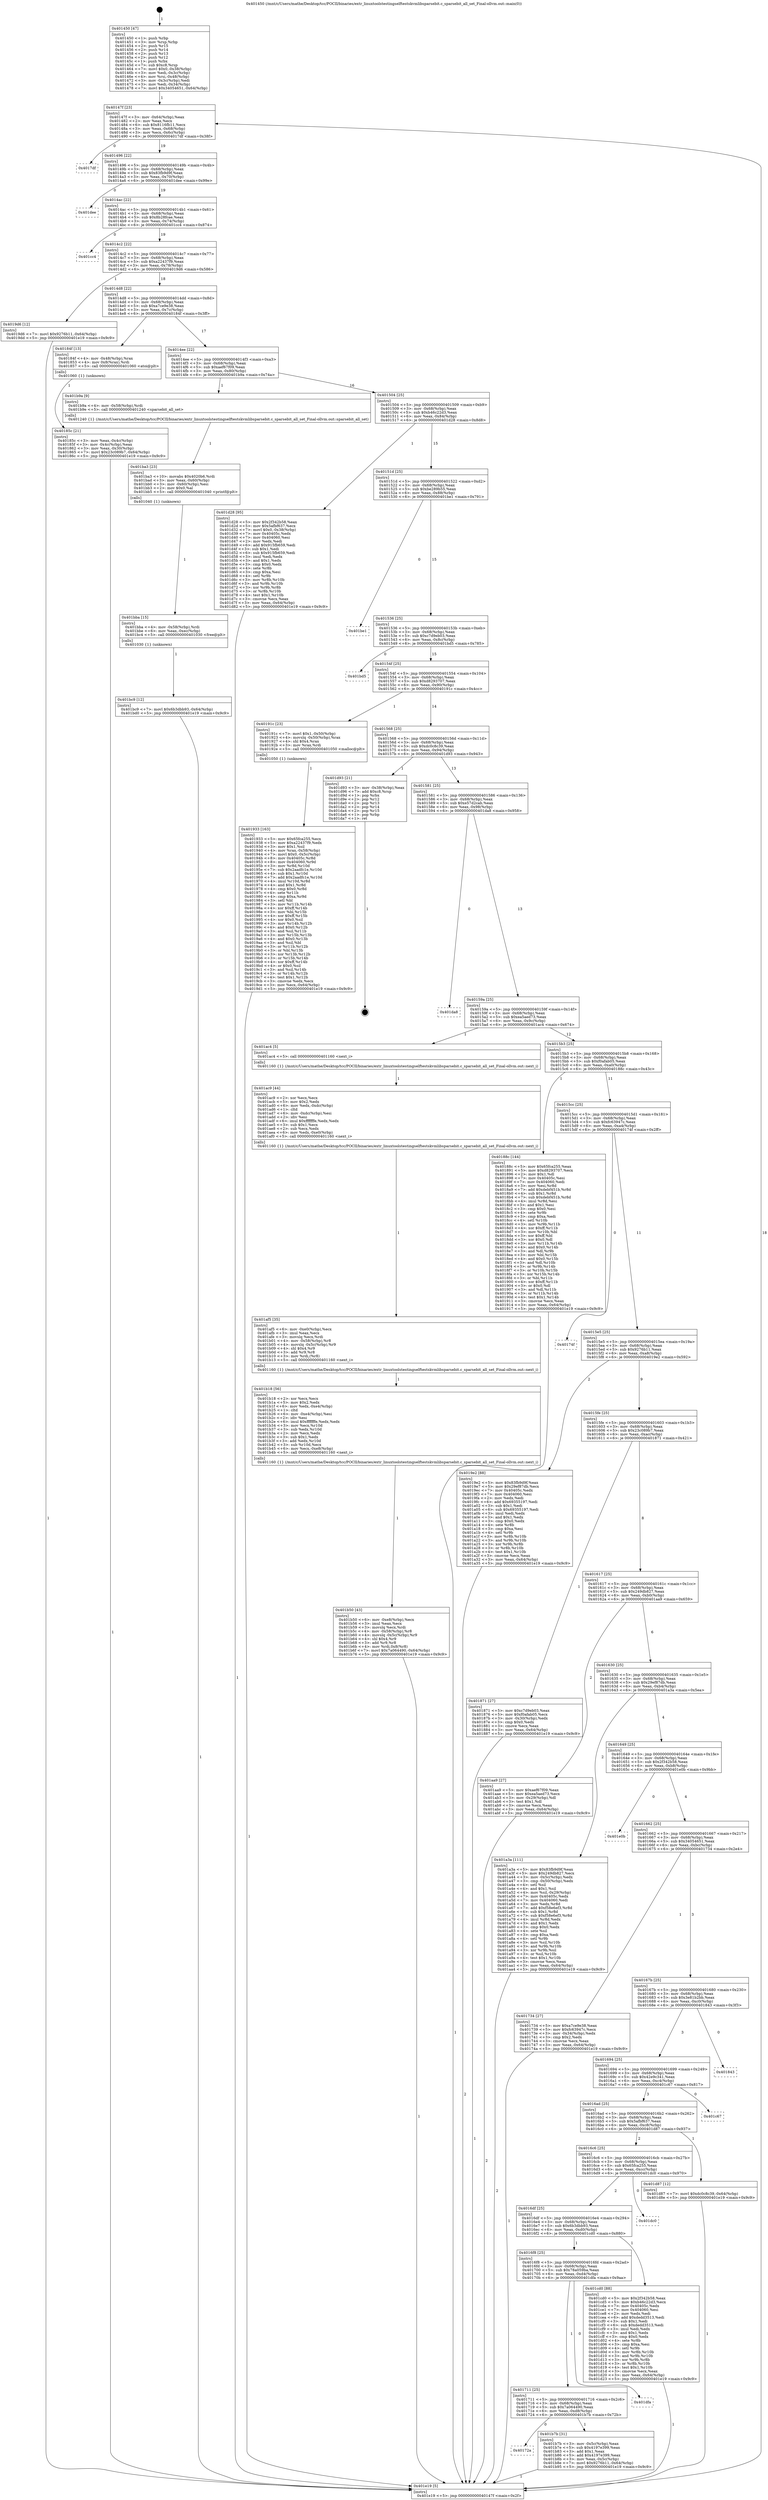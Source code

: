 digraph "0x401450" {
  label = "0x401450 (/mnt/c/Users/mathe/Desktop/tcc/POCII/binaries/extr_linuxtoolstestingselftestskvmlibsparsebit.c_sparsebit_all_set_Final-ollvm.out::main(0))"
  labelloc = "t"
  node[shape=record]

  Entry [label="",width=0.3,height=0.3,shape=circle,fillcolor=black,style=filled]
  "0x40147f" [label="{
     0x40147f [23]\l
     | [instrs]\l
     &nbsp;&nbsp;0x40147f \<+3\>: mov -0x64(%rbp),%eax\l
     &nbsp;&nbsp;0x401482 \<+2\>: mov %eax,%ecx\l
     &nbsp;&nbsp;0x401484 \<+6\>: sub $0x8116fb11,%ecx\l
     &nbsp;&nbsp;0x40148a \<+3\>: mov %eax,-0x68(%rbp)\l
     &nbsp;&nbsp;0x40148d \<+3\>: mov %ecx,-0x6c(%rbp)\l
     &nbsp;&nbsp;0x401490 \<+6\>: je 00000000004017df \<main+0x38f\>\l
  }"]
  "0x4017df" [label="{
     0x4017df\l
  }", style=dashed]
  "0x401496" [label="{
     0x401496 [22]\l
     | [instrs]\l
     &nbsp;&nbsp;0x401496 \<+5\>: jmp 000000000040149b \<main+0x4b\>\l
     &nbsp;&nbsp;0x40149b \<+3\>: mov -0x68(%rbp),%eax\l
     &nbsp;&nbsp;0x40149e \<+5\>: sub $0x83fb9d9f,%eax\l
     &nbsp;&nbsp;0x4014a3 \<+3\>: mov %eax,-0x70(%rbp)\l
     &nbsp;&nbsp;0x4014a6 \<+6\>: je 0000000000401dee \<main+0x99e\>\l
  }"]
  Exit [label="",width=0.3,height=0.3,shape=circle,fillcolor=black,style=filled,peripheries=2]
  "0x401dee" [label="{
     0x401dee\l
  }", style=dashed]
  "0x4014ac" [label="{
     0x4014ac [22]\l
     | [instrs]\l
     &nbsp;&nbsp;0x4014ac \<+5\>: jmp 00000000004014b1 \<main+0x61\>\l
     &nbsp;&nbsp;0x4014b1 \<+3\>: mov -0x68(%rbp),%eax\l
     &nbsp;&nbsp;0x4014b4 \<+5\>: sub $0x8b28fcae,%eax\l
     &nbsp;&nbsp;0x4014b9 \<+3\>: mov %eax,-0x74(%rbp)\l
     &nbsp;&nbsp;0x4014bc \<+6\>: je 0000000000401cc4 \<main+0x874\>\l
  }"]
  "0x401bc9" [label="{
     0x401bc9 [12]\l
     | [instrs]\l
     &nbsp;&nbsp;0x401bc9 \<+7\>: movl $0x6b3dbb93,-0x64(%rbp)\l
     &nbsp;&nbsp;0x401bd0 \<+5\>: jmp 0000000000401e19 \<main+0x9c9\>\l
  }"]
  "0x401cc4" [label="{
     0x401cc4\l
  }", style=dashed]
  "0x4014c2" [label="{
     0x4014c2 [22]\l
     | [instrs]\l
     &nbsp;&nbsp;0x4014c2 \<+5\>: jmp 00000000004014c7 \<main+0x77\>\l
     &nbsp;&nbsp;0x4014c7 \<+3\>: mov -0x68(%rbp),%eax\l
     &nbsp;&nbsp;0x4014ca \<+5\>: sub $0xa22437f9,%eax\l
     &nbsp;&nbsp;0x4014cf \<+3\>: mov %eax,-0x78(%rbp)\l
     &nbsp;&nbsp;0x4014d2 \<+6\>: je 00000000004019d6 \<main+0x586\>\l
  }"]
  "0x401bba" [label="{
     0x401bba [15]\l
     | [instrs]\l
     &nbsp;&nbsp;0x401bba \<+4\>: mov -0x58(%rbp),%rdi\l
     &nbsp;&nbsp;0x401bbe \<+6\>: mov %eax,-0xec(%rbp)\l
     &nbsp;&nbsp;0x401bc4 \<+5\>: call 0000000000401030 \<free@plt\>\l
     | [calls]\l
     &nbsp;&nbsp;0x401030 \{1\} (unknown)\l
  }"]
  "0x4019d6" [label="{
     0x4019d6 [12]\l
     | [instrs]\l
     &nbsp;&nbsp;0x4019d6 \<+7\>: movl $0x9276b11,-0x64(%rbp)\l
     &nbsp;&nbsp;0x4019dd \<+5\>: jmp 0000000000401e19 \<main+0x9c9\>\l
  }"]
  "0x4014d8" [label="{
     0x4014d8 [22]\l
     | [instrs]\l
     &nbsp;&nbsp;0x4014d8 \<+5\>: jmp 00000000004014dd \<main+0x8d\>\l
     &nbsp;&nbsp;0x4014dd \<+3\>: mov -0x68(%rbp),%eax\l
     &nbsp;&nbsp;0x4014e0 \<+5\>: sub $0xa7ce9e38,%eax\l
     &nbsp;&nbsp;0x4014e5 \<+3\>: mov %eax,-0x7c(%rbp)\l
     &nbsp;&nbsp;0x4014e8 \<+6\>: je 000000000040184f \<main+0x3ff\>\l
  }"]
  "0x401ba3" [label="{
     0x401ba3 [23]\l
     | [instrs]\l
     &nbsp;&nbsp;0x401ba3 \<+10\>: movabs $0x4020b6,%rdi\l
     &nbsp;&nbsp;0x401bad \<+3\>: mov %eax,-0x60(%rbp)\l
     &nbsp;&nbsp;0x401bb0 \<+3\>: mov -0x60(%rbp),%esi\l
     &nbsp;&nbsp;0x401bb3 \<+2\>: mov $0x0,%al\l
     &nbsp;&nbsp;0x401bb5 \<+5\>: call 0000000000401040 \<printf@plt\>\l
     | [calls]\l
     &nbsp;&nbsp;0x401040 \{1\} (unknown)\l
  }"]
  "0x40184f" [label="{
     0x40184f [13]\l
     | [instrs]\l
     &nbsp;&nbsp;0x40184f \<+4\>: mov -0x48(%rbp),%rax\l
     &nbsp;&nbsp;0x401853 \<+4\>: mov 0x8(%rax),%rdi\l
     &nbsp;&nbsp;0x401857 \<+5\>: call 0000000000401060 \<atoi@plt\>\l
     | [calls]\l
     &nbsp;&nbsp;0x401060 \{1\} (unknown)\l
  }"]
  "0x4014ee" [label="{
     0x4014ee [22]\l
     | [instrs]\l
     &nbsp;&nbsp;0x4014ee \<+5\>: jmp 00000000004014f3 \<main+0xa3\>\l
     &nbsp;&nbsp;0x4014f3 \<+3\>: mov -0x68(%rbp),%eax\l
     &nbsp;&nbsp;0x4014f6 \<+5\>: sub $0xaef67f09,%eax\l
     &nbsp;&nbsp;0x4014fb \<+3\>: mov %eax,-0x80(%rbp)\l
     &nbsp;&nbsp;0x4014fe \<+6\>: je 0000000000401b9a \<main+0x74a\>\l
  }"]
  "0x40172a" [label="{
     0x40172a\l
  }", style=dashed]
  "0x401b9a" [label="{
     0x401b9a [9]\l
     | [instrs]\l
     &nbsp;&nbsp;0x401b9a \<+4\>: mov -0x58(%rbp),%rdi\l
     &nbsp;&nbsp;0x401b9e \<+5\>: call 0000000000401240 \<sparsebit_all_set\>\l
     | [calls]\l
     &nbsp;&nbsp;0x401240 \{1\} (/mnt/c/Users/mathe/Desktop/tcc/POCII/binaries/extr_linuxtoolstestingselftestskvmlibsparsebit.c_sparsebit_all_set_Final-ollvm.out::sparsebit_all_set)\l
  }"]
  "0x401504" [label="{
     0x401504 [25]\l
     | [instrs]\l
     &nbsp;&nbsp;0x401504 \<+5\>: jmp 0000000000401509 \<main+0xb9\>\l
     &nbsp;&nbsp;0x401509 \<+3\>: mov -0x68(%rbp),%eax\l
     &nbsp;&nbsp;0x40150c \<+5\>: sub $0xb46c22d3,%eax\l
     &nbsp;&nbsp;0x401511 \<+6\>: mov %eax,-0x84(%rbp)\l
     &nbsp;&nbsp;0x401517 \<+6\>: je 0000000000401d28 \<main+0x8d8\>\l
  }"]
  "0x401b7b" [label="{
     0x401b7b [31]\l
     | [instrs]\l
     &nbsp;&nbsp;0x401b7b \<+3\>: mov -0x5c(%rbp),%eax\l
     &nbsp;&nbsp;0x401b7e \<+5\>: sub $0x4197e399,%eax\l
     &nbsp;&nbsp;0x401b83 \<+3\>: add $0x1,%eax\l
     &nbsp;&nbsp;0x401b86 \<+5\>: add $0x4197e399,%eax\l
     &nbsp;&nbsp;0x401b8b \<+3\>: mov %eax,-0x5c(%rbp)\l
     &nbsp;&nbsp;0x401b8e \<+7\>: movl $0x9276b11,-0x64(%rbp)\l
     &nbsp;&nbsp;0x401b95 \<+5\>: jmp 0000000000401e19 \<main+0x9c9\>\l
  }"]
  "0x401d28" [label="{
     0x401d28 [95]\l
     | [instrs]\l
     &nbsp;&nbsp;0x401d28 \<+5\>: mov $0x2f342b58,%eax\l
     &nbsp;&nbsp;0x401d2d \<+5\>: mov $0x5afbf637,%ecx\l
     &nbsp;&nbsp;0x401d32 \<+7\>: movl $0x0,-0x38(%rbp)\l
     &nbsp;&nbsp;0x401d39 \<+7\>: mov 0x40405c,%edx\l
     &nbsp;&nbsp;0x401d40 \<+7\>: mov 0x404060,%esi\l
     &nbsp;&nbsp;0x401d47 \<+2\>: mov %edx,%edi\l
     &nbsp;&nbsp;0x401d49 \<+6\>: add $0x915fb659,%edi\l
     &nbsp;&nbsp;0x401d4f \<+3\>: sub $0x1,%edi\l
     &nbsp;&nbsp;0x401d52 \<+6\>: sub $0x915fb659,%edi\l
     &nbsp;&nbsp;0x401d58 \<+3\>: imul %edi,%edx\l
     &nbsp;&nbsp;0x401d5b \<+3\>: and $0x1,%edx\l
     &nbsp;&nbsp;0x401d5e \<+3\>: cmp $0x0,%edx\l
     &nbsp;&nbsp;0x401d61 \<+4\>: sete %r8b\l
     &nbsp;&nbsp;0x401d65 \<+3\>: cmp $0xa,%esi\l
     &nbsp;&nbsp;0x401d68 \<+4\>: setl %r9b\l
     &nbsp;&nbsp;0x401d6c \<+3\>: mov %r8b,%r10b\l
     &nbsp;&nbsp;0x401d6f \<+3\>: and %r9b,%r10b\l
     &nbsp;&nbsp;0x401d72 \<+3\>: xor %r9b,%r8b\l
     &nbsp;&nbsp;0x401d75 \<+3\>: or %r8b,%r10b\l
     &nbsp;&nbsp;0x401d78 \<+4\>: test $0x1,%r10b\l
     &nbsp;&nbsp;0x401d7c \<+3\>: cmovne %ecx,%eax\l
     &nbsp;&nbsp;0x401d7f \<+3\>: mov %eax,-0x64(%rbp)\l
     &nbsp;&nbsp;0x401d82 \<+5\>: jmp 0000000000401e19 \<main+0x9c9\>\l
  }"]
  "0x40151d" [label="{
     0x40151d [25]\l
     | [instrs]\l
     &nbsp;&nbsp;0x40151d \<+5\>: jmp 0000000000401522 \<main+0xd2\>\l
     &nbsp;&nbsp;0x401522 \<+3\>: mov -0x68(%rbp),%eax\l
     &nbsp;&nbsp;0x401525 \<+5\>: sub $0xbe289b55,%eax\l
     &nbsp;&nbsp;0x40152a \<+6\>: mov %eax,-0x88(%rbp)\l
     &nbsp;&nbsp;0x401530 \<+6\>: je 0000000000401be1 \<main+0x791\>\l
  }"]
  "0x401711" [label="{
     0x401711 [25]\l
     | [instrs]\l
     &nbsp;&nbsp;0x401711 \<+5\>: jmp 0000000000401716 \<main+0x2c6\>\l
     &nbsp;&nbsp;0x401716 \<+3\>: mov -0x68(%rbp),%eax\l
     &nbsp;&nbsp;0x401719 \<+5\>: sub $0x7a064490,%eax\l
     &nbsp;&nbsp;0x40171e \<+6\>: mov %eax,-0xd8(%rbp)\l
     &nbsp;&nbsp;0x401724 \<+6\>: je 0000000000401b7b \<main+0x72b\>\l
  }"]
  "0x401be1" [label="{
     0x401be1\l
  }", style=dashed]
  "0x401536" [label="{
     0x401536 [25]\l
     | [instrs]\l
     &nbsp;&nbsp;0x401536 \<+5\>: jmp 000000000040153b \<main+0xeb\>\l
     &nbsp;&nbsp;0x40153b \<+3\>: mov -0x68(%rbp),%eax\l
     &nbsp;&nbsp;0x40153e \<+5\>: sub $0xc7d9eb03,%eax\l
     &nbsp;&nbsp;0x401543 \<+6\>: mov %eax,-0x8c(%rbp)\l
     &nbsp;&nbsp;0x401549 \<+6\>: je 0000000000401bd5 \<main+0x785\>\l
  }"]
  "0x401dfa" [label="{
     0x401dfa\l
  }", style=dashed]
  "0x401bd5" [label="{
     0x401bd5\l
  }", style=dashed]
  "0x40154f" [label="{
     0x40154f [25]\l
     | [instrs]\l
     &nbsp;&nbsp;0x40154f \<+5\>: jmp 0000000000401554 \<main+0x104\>\l
     &nbsp;&nbsp;0x401554 \<+3\>: mov -0x68(%rbp),%eax\l
     &nbsp;&nbsp;0x401557 \<+5\>: sub $0xd8293707,%eax\l
     &nbsp;&nbsp;0x40155c \<+6\>: mov %eax,-0x90(%rbp)\l
     &nbsp;&nbsp;0x401562 \<+6\>: je 000000000040191c \<main+0x4cc\>\l
  }"]
  "0x4016f8" [label="{
     0x4016f8 [25]\l
     | [instrs]\l
     &nbsp;&nbsp;0x4016f8 \<+5\>: jmp 00000000004016fd \<main+0x2ad\>\l
     &nbsp;&nbsp;0x4016fd \<+3\>: mov -0x68(%rbp),%eax\l
     &nbsp;&nbsp;0x401700 \<+5\>: sub $0x78a059ba,%eax\l
     &nbsp;&nbsp;0x401705 \<+6\>: mov %eax,-0xd4(%rbp)\l
     &nbsp;&nbsp;0x40170b \<+6\>: je 0000000000401dfa \<main+0x9aa\>\l
  }"]
  "0x40191c" [label="{
     0x40191c [23]\l
     | [instrs]\l
     &nbsp;&nbsp;0x40191c \<+7\>: movl $0x1,-0x50(%rbp)\l
     &nbsp;&nbsp;0x401923 \<+4\>: movslq -0x50(%rbp),%rax\l
     &nbsp;&nbsp;0x401927 \<+4\>: shl $0x4,%rax\l
     &nbsp;&nbsp;0x40192b \<+3\>: mov %rax,%rdi\l
     &nbsp;&nbsp;0x40192e \<+5\>: call 0000000000401050 \<malloc@plt\>\l
     | [calls]\l
     &nbsp;&nbsp;0x401050 \{1\} (unknown)\l
  }"]
  "0x401568" [label="{
     0x401568 [25]\l
     | [instrs]\l
     &nbsp;&nbsp;0x401568 \<+5\>: jmp 000000000040156d \<main+0x11d\>\l
     &nbsp;&nbsp;0x40156d \<+3\>: mov -0x68(%rbp),%eax\l
     &nbsp;&nbsp;0x401570 \<+5\>: sub $0xdc0c8c39,%eax\l
     &nbsp;&nbsp;0x401575 \<+6\>: mov %eax,-0x94(%rbp)\l
     &nbsp;&nbsp;0x40157b \<+6\>: je 0000000000401d93 \<main+0x943\>\l
  }"]
  "0x401cd0" [label="{
     0x401cd0 [88]\l
     | [instrs]\l
     &nbsp;&nbsp;0x401cd0 \<+5\>: mov $0x2f342b58,%eax\l
     &nbsp;&nbsp;0x401cd5 \<+5\>: mov $0xb46c22d3,%ecx\l
     &nbsp;&nbsp;0x401cda \<+7\>: mov 0x40405c,%edx\l
     &nbsp;&nbsp;0x401ce1 \<+7\>: mov 0x404060,%esi\l
     &nbsp;&nbsp;0x401ce8 \<+2\>: mov %edx,%edi\l
     &nbsp;&nbsp;0x401cea \<+6\>: add $0xdedd3513,%edi\l
     &nbsp;&nbsp;0x401cf0 \<+3\>: sub $0x1,%edi\l
     &nbsp;&nbsp;0x401cf3 \<+6\>: sub $0xdedd3513,%edi\l
     &nbsp;&nbsp;0x401cf9 \<+3\>: imul %edi,%edx\l
     &nbsp;&nbsp;0x401cfc \<+3\>: and $0x1,%edx\l
     &nbsp;&nbsp;0x401cff \<+3\>: cmp $0x0,%edx\l
     &nbsp;&nbsp;0x401d02 \<+4\>: sete %r8b\l
     &nbsp;&nbsp;0x401d06 \<+3\>: cmp $0xa,%esi\l
     &nbsp;&nbsp;0x401d09 \<+4\>: setl %r9b\l
     &nbsp;&nbsp;0x401d0d \<+3\>: mov %r8b,%r10b\l
     &nbsp;&nbsp;0x401d10 \<+3\>: and %r9b,%r10b\l
     &nbsp;&nbsp;0x401d13 \<+3\>: xor %r9b,%r8b\l
     &nbsp;&nbsp;0x401d16 \<+3\>: or %r8b,%r10b\l
     &nbsp;&nbsp;0x401d19 \<+4\>: test $0x1,%r10b\l
     &nbsp;&nbsp;0x401d1d \<+3\>: cmovne %ecx,%eax\l
     &nbsp;&nbsp;0x401d20 \<+3\>: mov %eax,-0x64(%rbp)\l
     &nbsp;&nbsp;0x401d23 \<+5\>: jmp 0000000000401e19 \<main+0x9c9\>\l
  }"]
  "0x401d93" [label="{
     0x401d93 [21]\l
     | [instrs]\l
     &nbsp;&nbsp;0x401d93 \<+3\>: mov -0x38(%rbp),%eax\l
     &nbsp;&nbsp;0x401d96 \<+7\>: add $0xc8,%rsp\l
     &nbsp;&nbsp;0x401d9d \<+1\>: pop %rbx\l
     &nbsp;&nbsp;0x401d9e \<+2\>: pop %r12\l
     &nbsp;&nbsp;0x401da0 \<+2\>: pop %r13\l
     &nbsp;&nbsp;0x401da2 \<+2\>: pop %r14\l
     &nbsp;&nbsp;0x401da4 \<+2\>: pop %r15\l
     &nbsp;&nbsp;0x401da6 \<+1\>: pop %rbp\l
     &nbsp;&nbsp;0x401da7 \<+1\>: ret\l
  }"]
  "0x401581" [label="{
     0x401581 [25]\l
     | [instrs]\l
     &nbsp;&nbsp;0x401581 \<+5\>: jmp 0000000000401586 \<main+0x136\>\l
     &nbsp;&nbsp;0x401586 \<+3\>: mov -0x68(%rbp),%eax\l
     &nbsp;&nbsp;0x401589 \<+5\>: sub $0xe57d2cab,%eax\l
     &nbsp;&nbsp;0x40158e \<+6\>: mov %eax,-0x98(%rbp)\l
     &nbsp;&nbsp;0x401594 \<+6\>: je 0000000000401da8 \<main+0x958\>\l
  }"]
  "0x4016df" [label="{
     0x4016df [25]\l
     | [instrs]\l
     &nbsp;&nbsp;0x4016df \<+5\>: jmp 00000000004016e4 \<main+0x294\>\l
     &nbsp;&nbsp;0x4016e4 \<+3\>: mov -0x68(%rbp),%eax\l
     &nbsp;&nbsp;0x4016e7 \<+5\>: sub $0x6b3dbb93,%eax\l
     &nbsp;&nbsp;0x4016ec \<+6\>: mov %eax,-0xd0(%rbp)\l
     &nbsp;&nbsp;0x4016f2 \<+6\>: je 0000000000401cd0 \<main+0x880\>\l
  }"]
  "0x401da8" [label="{
     0x401da8\l
  }", style=dashed]
  "0x40159a" [label="{
     0x40159a [25]\l
     | [instrs]\l
     &nbsp;&nbsp;0x40159a \<+5\>: jmp 000000000040159f \<main+0x14f\>\l
     &nbsp;&nbsp;0x40159f \<+3\>: mov -0x68(%rbp),%eax\l
     &nbsp;&nbsp;0x4015a2 \<+5\>: sub $0xea5aed73,%eax\l
     &nbsp;&nbsp;0x4015a7 \<+6\>: mov %eax,-0x9c(%rbp)\l
     &nbsp;&nbsp;0x4015ad \<+6\>: je 0000000000401ac4 \<main+0x674\>\l
  }"]
  "0x401dc0" [label="{
     0x401dc0\l
  }", style=dashed]
  "0x401ac4" [label="{
     0x401ac4 [5]\l
     | [instrs]\l
     &nbsp;&nbsp;0x401ac4 \<+5\>: call 0000000000401160 \<next_i\>\l
     | [calls]\l
     &nbsp;&nbsp;0x401160 \{1\} (/mnt/c/Users/mathe/Desktop/tcc/POCII/binaries/extr_linuxtoolstestingselftestskvmlibsparsebit.c_sparsebit_all_set_Final-ollvm.out::next_i)\l
  }"]
  "0x4015b3" [label="{
     0x4015b3 [25]\l
     | [instrs]\l
     &nbsp;&nbsp;0x4015b3 \<+5\>: jmp 00000000004015b8 \<main+0x168\>\l
     &nbsp;&nbsp;0x4015b8 \<+3\>: mov -0x68(%rbp),%eax\l
     &nbsp;&nbsp;0x4015bb \<+5\>: sub $0xf0afab05,%eax\l
     &nbsp;&nbsp;0x4015c0 \<+6\>: mov %eax,-0xa0(%rbp)\l
     &nbsp;&nbsp;0x4015c6 \<+6\>: je 000000000040188c \<main+0x43c\>\l
  }"]
  "0x4016c6" [label="{
     0x4016c6 [25]\l
     | [instrs]\l
     &nbsp;&nbsp;0x4016c6 \<+5\>: jmp 00000000004016cb \<main+0x27b\>\l
     &nbsp;&nbsp;0x4016cb \<+3\>: mov -0x68(%rbp),%eax\l
     &nbsp;&nbsp;0x4016ce \<+5\>: sub $0x65fca255,%eax\l
     &nbsp;&nbsp;0x4016d3 \<+6\>: mov %eax,-0xcc(%rbp)\l
     &nbsp;&nbsp;0x4016d9 \<+6\>: je 0000000000401dc0 \<main+0x970\>\l
  }"]
  "0x40188c" [label="{
     0x40188c [144]\l
     | [instrs]\l
     &nbsp;&nbsp;0x40188c \<+5\>: mov $0x65fca255,%eax\l
     &nbsp;&nbsp;0x401891 \<+5\>: mov $0xd8293707,%ecx\l
     &nbsp;&nbsp;0x401896 \<+2\>: mov $0x1,%dl\l
     &nbsp;&nbsp;0x401898 \<+7\>: mov 0x40405c,%esi\l
     &nbsp;&nbsp;0x40189f \<+7\>: mov 0x404060,%edi\l
     &nbsp;&nbsp;0x4018a6 \<+3\>: mov %esi,%r8d\l
     &nbsp;&nbsp;0x4018a9 \<+7\>: add $0xdebf451b,%r8d\l
     &nbsp;&nbsp;0x4018b0 \<+4\>: sub $0x1,%r8d\l
     &nbsp;&nbsp;0x4018b4 \<+7\>: sub $0xdebf451b,%r8d\l
     &nbsp;&nbsp;0x4018bb \<+4\>: imul %r8d,%esi\l
     &nbsp;&nbsp;0x4018bf \<+3\>: and $0x1,%esi\l
     &nbsp;&nbsp;0x4018c2 \<+3\>: cmp $0x0,%esi\l
     &nbsp;&nbsp;0x4018c5 \<+4\>: sete %r9b\l
     &nbsp;&nbsp;0x4018c9 \<+3\>: cmp $0xa,%edi\l
     &nbsp;&nbsp;0x4018cc \<+4\>: setl %r10b\l
     &nbsp;&nbsp;0x4018d0 \<+3\>: mov %r9b,%r11b\l
     &nbsp;&nbsp;0x4018d3 \<+4\>: xor $0xff,%r11b\l
     &nbsp;&nbsp;0x4018d7 \<+3\>: mov %r10b,%bl\l
     &nbsp;&nbsp;0x4018da \<+3\>: xor $0xff,%bl\l
     &nbsp;&nbsp;0x4018dd \<+3\>: xor $0x0,%dl\l
     &nbsp;&nbsp;0x4018e0 \<+3\>: mov %r11b,%r14b\l
     &nbsp;&nbsp;0x4018e3 \<+4\>: and $0x0,%r14b\l
     &nbsp;&nbsp;0x4018e7 \<+3\>: and %dl,%r9b\l
     &nbsp;&nbsp;0x4018ea \<+3\>: mov %bl,%r15b\l
     &nbsp;&nbsp;0x4018ed \<+4\>: and $0x0,%r15b\l
     &nbsp;&nbsp;0x4018f1 \<+3\>: and %dl,%r10b\l
     &nbsp;&nbsp;0x4018f4 \<+3\>: or %r9b,%r14b\l
     &nbsp;&nbsp;0x4018f7 \<+3\>: or %r10b,%r15b\l
     &nbsp;&nbsp;0x4018fa \<+3\>: xor %r15b,%r14b\l
     &nbsp;&nbsp;0x4018fd \<+3\>: or %bl,%r11b\l
     &nbsp;&nbsp;0x401900 \<+4\>: xor $0xff,%r11b\l
     &nbsp;&nbsp;0x401904 \<+3\>: or $0x0,%dl\l
     &nbsp;&nbsp;0x401907 \<+3\>: and %dl,%r11b\l
     &nbsp;&nbsp;0x40190a \<+3\>: or %r11b,%r14b\l
     &nbsp;&nbsp;0x40190d \<+4\>: test $0x1,%r14b\l
     &nbsp;&nbsp;0x401911 \<+3\>: cmovne %ecx,%eax\l
     &nbsp;&nbsp;0x401914 \<+3\>: mov %eax,-0x64(%rbp)\l
     &nbsp;&nbsp;0x401917 \<+5\>: jmp 0000000000401e19 \<main+0x9c9\>\l
  }"]
  "0x4015cc" [label="{
     0x4015cc [25]\l
     | [instrs]\l
     &nbsp;&nbsp;0x4015cc \<+5\>: jmp 00000000004015d1 \<main+0x181\>\l
     &nbsp;&nbsp;0x4015d1 \<+3\>: mov -0x68(%rbp),%eax\l
     &nbsp;&nbsp;0x4015d4 \<+5\>: sub $0xfc63947c,%eax\l
     &nbsp;&nbsp;0x4015d9 \<+6\>: mov %eax,-0xa4(%rbp)\l
     &nbsp;&nbsp;0x4015df \<+6\>: je 000000000040174f \<main+0x2ff\>\l
  }"]
  "0x401d87" [label="{
     0x401d87 [12]\l
     | [instrs]\l
     &nbsp;&nbsp;0x401d87 \<+7\>: movl $0xdc0c8c39,-0x64(%rbp)\l
     &nbsp;&nbsp;0x401d8e \<+5\>: jmp 0000000000401e19 \<main+0x9c9\>\l
  }"]
  "0x40174f" [label="{
     0x40174f\l
  }", style=dashed]
  "0x4015e5" [label="{
     0x4015e5 [25]\l
     | [instrs]\l
     &nbsp;&nbsp;0x4015e5 \<+5\>: jmp 00000000004015ea \<main+0x19a\>\l
     &nbsp;&nbsp;0x4015ea \<+3\>: mov -0x68(%rbp),%eax\l
     &nbsp;&nbsp;0x4015ed \<+5\>: sub $0x9276b11,%eax\l
     &nbsp;&nbsp;0x4015f2 \<+6\>: mov %eax,-0xa8(%rbp)\l
     &nbsp;&nbsp;0x4015f8 \<+6\>: je 00000000004019e2 \<main+0x592\>\l
  }"]
  "0x4016ad" [label="{
     0x4016ad [25]\l
     | [instrs]\l
     &nbsp;&nbsp;0x4016ad \<+5\>: jmp 00000000004016b2 \<main+0x262\>\l
     &nbsp;&nbsp;0x4016b2 \<+3\>: mov -0x68(%rbp),%eax\l
     &nbsp;&nbsp;0x4016b5 \<+5\>: sub $0x5afbf637,%eax\l
     &nbsp;&nbsp;0x4016ba \<+6\>: mov %eax,-0xc8(%rbp)\l
     &nbsp;&nbsp;0x4016c0 \<+6\>: je 0000000000401d87 \<main+0x937\>\l
  }"]
  "0x4019e2" [label="{
     0x4019e2 [88]\l
     | [instrs]\l
     &nbsp;&nbsp;0x4019e2 \<+5\>: mov $0x83fb9d9f,%eax\l
     &nbsp;&nbsp;0x4019e7 \<+5\>: mov $0x29ef87db,%ecx\l
     &nbsp;&nbsp;0x4019ec \<+7\>: mov 0x40405c,%edx\l
     &nbsp;&nbsp;0x4019f3 \<+7\>: mov 0x404060,%esi\l
     &nbsp;&nbsp;0x4019fa \<+2\>: mov %edx,%edi\l
     &nbsp;&nbsp;0x4019fc \<+6\>: add $0x69355197,%edi\l
     &nbsp;&nbsp;0x401a02 \<+3\>: sub $0x1,%edi\l
     &nbsp;&nbsp;0x401a05 \<+6\>: sub $0x69355197,%edi\l
     &nbsp;&nbsp;0x401a0b \<+3\>: imul %edi,%edx\l
     &nbsp;&nbsp;0x401a0e \<+3\>: and $0x1,%edx\l
     &nbsp;&nbsp;0x401a11 \<+3\>: cmp $0x0,%edx\l
     &nbsp;&nbsp;0x401a14 \<+4\>: sete %r8b\l
     &nbsp;&nbsp;0x401a18 \<+3\>: cmp $0xa,%esi\l
     &nbsp;&nbsp;0x401a1b \<+4\>: setl %r9b\l
     &nbsp;&nbsp;0x401a1f \<+3\>: mov %r8b,%r10b\l
     &nbsp;&nbsp;0x401a22 \<+3\>: and %r9b,%r10b\l
     &nbsp;&nbsp;0x401a25 \<+3\>: xor %r9b,%r8b\l
     &nbsp;&nbsp;0x401a28 \<+3\>: or %r8b,%r10b\l
     &nbsp;&nbsp;0x401a2b \<+4\>: test $0x1,%r10b\l
     &nbsp;&nbsp;0x401a2f \<+3\>: cmovne %ecx,%eax\l
     &nbsp;&nbsp;0x401a32 \<+3\>: mov %eax,-0x64(%rbp)\l
     &nbsp;&nbsp;0x401a35 \<+5\>: jmp 0000000000401e19 \<main+0x9c9\>\l
  }"]
  "0x4015fe" [label="{
     0x4015fe [25]\l
     | [instrs]\l
     &nbsp;&nbsp;0x4015fe \<+5\>: jmp 0000000000401603 \<main+0x1b3\>\l
     &nbsp;&nbsp;0x401603 \<+3\>: mov -0x68(%rbp),%eax\l
     &nbsp;&nbsp;0x401606 \<+5\>: sub $0x23c089b7,%eax\l
     &nbsp;&nbsp;0x40160b \<+6\>: mov %eax,-0xac(%rbp)\l
     &nbsp;&nbsp;0x401611 \<+6\>: je 0000000000401871 \<main+0x421\>\l
  }"]
  "0x401c67" [label="{
     0x401c67\l
  }", style=dashed]
  "0x401871" [label="{
     0x401871 [27]\l
     | [instrs]\l
     &nbsp;&nbsp;0x401871 \<+5\>: mov $0xc7d9eb03,%eax\l
     &nbsp;&nbsp;0x401876 \<+5\>: mov $0xf0afab05,%ecx\l
     &nbsp;&nbsp;0x40187b \<+3\>: mov -0x30(%rbp),%edx\l
     &nbsp;&nbsp;0x40187e \<+3\>: cmp $0x0,%edx\l
     &nbsp;&nbsp;0x401881 \<+3\>: cmove %ecx,%eax\l
     &nbsp;&nbsp;0x401884 \<+3\>: mov %eax,-0x64(%rbp)\l
     &nbsp;&nbsp;0x401887 \<+5\>: jmp 0000000000401e19 \<main+0x9c9\>\l
  }"]
  "0x401617" [label="{
     0x401617 [25]\l
     | [instrs]\l
     &nbsp;&nbsp;0x401617 \<+5\>: jmp 000000000040161c \<main+0x1cc\>\l
     &nbsp;&nbsp;0x40161c \<+3\>: mov -0x68(%rbp),%eax\l
     &nbsp;&nbsp;0x40161f \<+5\>: sub $0x249db827,%eax\l
     &nbsp;&nbsp;0x401624 \<+6\>: mov %eax,-0xb0(%rbp)\l
     &nbsp;&nbsp;0x40162a \<+6\>: je 0000000000401aa9 \<main+0x659\>\l
  }"]
  "0x401694" [label="{
     0x401694 [25]\l
     | [instrs]\l
     &nbsp;&nbsp;0x401694 \<+5\>: jmp 0000000000401699 \<main+0x249\>\l
     &nbsp;&nbsp;0x401699 \<+3\>: mov -0x68(%rbp),%eax\l
     &nbsp;&nbsp;0x40169c \<+5\>: sub $0x42e9c341,%eax\l
     &nbsp;&nbsp;0x4016a1 \<+6\>: mov %eax,-0xc4(%rbp)\l
     &nbsp;&nbsp;0x4016a7 \<+6\>: je 0000000000401c67 \<main+0x817\>\l
  }"]
  "0x401aa9" [label="{
     0x401aa9 [27]\l
     | [instrs]\l
     &nbsp;&nbsp;0x401aa9 \<+5\>: mov $0xaef67f09,%eax\l
     &nbsp;&nbsp;0x401aae \<+5\>: mov $0xea5aed73,%ecx\l
     &nbsp;&nbsp;0x401ab3 \<+3\>: mov -0x29(%rbp),%dl\l
     &nbsp;&nbsp;0x401ab6 \<+3\>: test $0x1,%dl\l
     &nbsp;&nbsp;0x401ab9 \<+3\>: cmovne %ecx,%eax\l
     &nbsp;&nbsp;0x401abc \<+3\>: mov %eax,-0x64(%rbp)\l
     &nbsp;&nbsp;0x401abf \<+5\>: jmp 0000000000401e19 \<main+0x9c9\>\l
  }"]
  "0x401630" [label="{
     0x401630 [25]\l
     | [instrs]\l
     &nbsp;&nbsp;0x401630 \<+5\>: jmp 0000000000401635 \<main+0x1e5\>\l
     &nbsp;&nbsp;0x401635 \<+3\>: mov -0x68(%rbp),%eax\l
     &nbsp;&nbsp;0x401638 \<+5\>: sub $0x29ef87db,%eax\l
     &nbsp;&nbsp;0x40163d \<+6\>: mov %eax,-0xb4(%rbp)\l
     &nbsp;&nbsp;0x401643 \<+6\>: je 0000000000401a3a \<main+0x5ea\>\l
  }"]
  "0x401843" [label="{
     0x401843\l
  }", style=dashed]
  "0x401a3a" [label="{
     0x401a3a [111]\l
     | [instrs]\l
     &nbsp;&nbsp;0x401a3a \<+5\>: mov $0x83fb9d9f,%eax\l
     &nbsp;&nbsp;0x401a3f \<+5\>: mov $0x249db827,%ecx\l
     &nbsp;&nbsp;0x401a44 \<+3\>: mov -0x5c(%rbp),%edx\l
     &nbsp;&nbsp;0x401a47 \<+3\>: cmp -0x50(%rbp),%edx\l
     &nbsp;&nbsp;0x401a4a \<+4\>: setl %sil\l
     &nbsp;&nbsp;0x401a4e \<+4\>: and $0x1,%sil\l
     &nbsp;&nbsp;0x401a52 \<+4\>: mov %sil,-0x29(%rbp)\l
     &nbsp;&nbsp;0x401a56 \<+7\>: mov 0x40405c,%edx\l
     &nbsp;&nbsp;0x401a5d \<+7\>: mov 0x404060,%edi\l
     &nbsp;&nbsp;0x401a64 \<+3\>: mov %edx,%r8d\l
     &nbsp;&nbsp;0x401a67 \<+7\>: add $0xf58e6ef3,%r8d\l
     &nbsp;&nbsp;0x401a6e \<+4\>: sub $0x1,%r8d\l
     &nbsp;&nbsp;0x401a72 \<+7\>: sub $0xf58e6ef3,%r8d\l
     &nbsp;&nbsp;0x401a79 \<+4\>: imul %r8d,%edx\l
     &nbsp;&nbsp;0x401a7d \<+3\>: and $0x1,%edx\l
     &nbsp;&nbsp;0x401a80 \<+3\>: cmp $0x0,%edx\l
     &nbsp;&nbsp;0x401a83 \<+4\>: sete %sil\l
     &nbsp;&nbsp;0x401a87 \<+3\>: cmp $0xa,%edi\l
     &nbsp;&nbsp;0x401a8a \<+4\>: setl %r9b\l
     &nbsp;&nbsp;0x401a8e \<+3\>: mov %sil,%r10b\l
     &nbsp;&nbsp;0x401a91 \<+3\>: and %r9b,%r10b\l
     &nbsp;&nbsp;0x401a94 \<+3\>: xor %r9b,%sil\l
     &nbsp;&nbsp;0x401a97 \<+3\>: or %sil,%r10b\l
     &nbsp;&nbsp;0x401a9a \<+4\>: test $0x1,%r10b\l
     &nbsp;&nbsp;0x401a9e \<+3\>: cmovne %ecx,%eax\l
     &nbsp;&nbsp;0x401aa1 \<+3\>: mov %eax,-0x64(%rbp)\l
     &nbsp;&nbsp;0x401aa4 \<+5\>: jmp 0000000000401e19 \<main+0x9c9\>\l
  }"]
  "0x401649" [label="{
     0x401649 [25]\l
     | [instrs]\l
     &nbsp;&nbsp;0x401649 \<+5\>: jmp 000000000040164e \<main+0x1fe\>\l
     &nbsp;&nbsp;0x40164e \<+3\>: mov -0x68(%rbp),%eax\l
     &nbsp;&nbsp;0x401651 \<+5\>: sub $0x2f342b58,%eax\l
     &nbsp;&nbsp;0x401656 \<+6\>: mov %eax,-0xb8(%rbp)\l
     &nbsp;&nbsp;0x40165c \<+6\>: je 0000000000401e0b \<main+0x9bb\>\l
  }"]
  "0x401b50" [label="{
     0x401b50 [43]\l
     | [instrs]\l
     &nbsp;&nbsp;0x401b50 \<+6\>: mov -0xe8(%rbp),%ecx\l
     &nbsp;&nbsp;0x401b56 \<+3\>: imul %eax,%ecx\l
     &nbsp;&nbsp;0x401b59 \<+3\>: movslq %ecx,%rdi\l
     &nbsp;&nbsp;0x401b5c \<+4\>: mov -0x58(%rbp),%r8\l
     &nbsp;&nbsp;0x401b60 \<+4\>: movslq -0x5c(%rbp),%r9\l
     &nbsp;&nbsp;0x401b64 \<+4\>: shl $0x4,%r9\l
     &nbsp;&nbsp;0x401b68 \<+3\>: add %r9,%r8\l
     &nbsp;&nbsp;0x401b6b \<+4\>: mov %rdi,0x8(%r8)\l
     &nbsp;&nbsp;0x401b6f \<+7\>: movl $0x7a064490,-0x64(%rbp)\l
     &nbsp;&nbsp;0x401b76 \<+5\>: jmp 0000000000401e19 \<main+0x9c9\>\l
  }"]
  "0x401e0b" [label="{
     0x401e0b\l
  }", style=dashed]
  "0x401662" [label="{
     0x401662 [25]\l
     | [instrs]\l
     &nbsp;&nbsp;0x401662 \<+5\>: jmp 0000000000401667 \<main+0x217\>\l
     &nbsp;&nbsp;0x401667 \<+3\>: mov -0x68(%rbp),%eax\l
     &nbsp;&nbsp;0x40166a \<+5\>: sub $0x34054651,%eax\l
     &nbsp;&nbsp;0x40166f \<+6\>: mov %eax,-0xbc(%rbp)\l
     &nbsp;&nbsp;0x401675 \<+6\>: je 0000000000401734 \<main+0x2e4\>\l
  }"]
  "0x401b18" [label="{
     0x401b18 [56]\l
     | [instrs]\l
     &nbsp;&nbsp;0x401b18 \<+2\>: xor %ecx,%ecx\l
     &nbsp;&nbsp;0x401b1a \<+5\>: mov $0x2,%edx\l
     &nbsp;&nbsp;0x401b1f \<+6\>: mov %edx,-0xe4(%rbp)\l
     &nbsp;&nbsp;0x401b25 \<+1\>: cltd\l
     &nbsp;&nbsp;0x401b26 \<+6\>: mov -0xe4(%rbp),%esi\l
     &nbsp;&nbsp;0x401b2c \<+2\>: idiv %esi\l
     &nbsp;&nbsp;0x401b2e \<+6\>: imul $0xfffffffe,%edx,%edx\l
     &nbsp;&nbsp;0x401b34 \<+3\>: mov %ecx,%r10d\l
     &nbsp;&nbsp;0x401b37 \<+3\>: sub %edx,%r10d\l
     &nbsp;&nbsp;0x401b3a \<+2\>: mov %ecx,%edx\l
     &nbsp;&nbsp;0x401b3c \<+3\>: sub $0x1,%edx\l
     &nbsp;&nbsp;0x401b3f \<+3\>: add %edx,%r10d\l
     &nbsp;&nbsp;0x401b42 \<+3\>: sub %r10d,%ecx\l
     &nbsp;&nbsp;0x401b45 \<+6\>: mov %ecx,-0xe8(%rbp)\l
     &nbsp;&nbsp;0x401b4b \<+5\>: call 0000000000401160 \<next_i\>\l
     | [calls]\l
     &nbsp;&nbsp;0x401160 \{1\} (/mnt/c/Users/mathe/Desktop/tcc/POCII/binaries/extr_linuxtoolstestingselftestskvmlibsparsebit.c_sparsebit_all_set_Final-ollvm.out::next_i)\l
  }"]
  "0x401734" [label="{
     0x401734 [27]\l
     | [instrs]\l
     &nbsp;&nbsp;0x401734 \<+5\>: mov $0xa7ce9e38,%eax\l
     &nbsp;&nbsp;0x401739 \<+5\>: mov $0xfc63947c,%ecx\l
     &nbsp;&nbsp;0x40173e \<+3\>: mov -0x34(%rbp),%edx\l
     &nbsp;&nbsp;0x401741 \<+3\>: cmp $0x2,%edx\l
     &nbsp;&nbsp;0x401744 \<+3\>: cmovne %ecx,%eax\l
     &nbsp;&nbsp;0x401747 \<+3\>: mov %eax,-0x64(%rbp)\l
     &nbsp;&nbsp;0x40174a \<+5\>: jmp 0000000000401e19 \<main+0x9c9\>\l
  }"]
  "0x40167b" [label="{
     0x40167b [25]\l
     | [instrs]\l
     &nbsp;&nbsp;0x40167b \<+5\>: jmp 0000000000401680 \<main+0x230\>\l
     &nbsp;&nbsp;0x401680 \<+3\>: mov -0x68(%rbp),%eax\l
     &nbsp;&nbsp;0x401683 \<+5\>: sub $0x3e81b2bb,%eax\l
     &nbsp;&nbsp;0x401688 \<+6\>: mov %eax,-0xc0(%rbp)\l
     &nbsp;&nbsp;0x40168e \<+6\>: je 0000000000401843 \<main+0x3f3\>\l
  }"]
  "0x401e19" [label="{
     0x401e19 [5]\l
     | [instrs]\l
     &nbsp;&nbsp;0x401e19 \<+5\>: jmp 000000000040147f \<main+0x2f\>\l
  }"]
  "0x401450" [label="{
     0x401450 [47]\l
     | [instrs]\l
     &nbsp;&nbsp;0x401450 \<+1\>: push %rbp\l
     &nbsp;&nbsp;0x401451 \<+3\>: mov %rsp,%rbp\l
     &nbsp;&nbsp;0x401454 \<+2\>: push %r15\l
     &nbsp;&nbsp;0x401456 \<+2\>: push %r14\l
     &nbsp;&nbsp;0x401458 \<+2\>: push %r13\l
     &nbsp;&nbsp;0x40145a \<+2\>: push %r12\l
     &nbsp;&nbsp;0x40145c \<+1\>: push %rbx\l
     &nbsp;&nbsp;0x40145d \<+7\>: sub $0xc8,%rsp\l
     &nbsp;&nbsp;0x401464 \<+7\>: movl $0x0,-0x38(%rbp)\l
     &nbsp;&nbsp;0x40146b \<+3\>: mov %edi,-0x3c(%rbp)\l
     &nbsp;&nbsp;0x40146e \<+4\>: mov %rsi,-0x48(%rbp)\l
     &nbsp;&nbsp;0x401472 \<+3\>: mov -0x3c(%rbp),%edi\l
     &nbsp;&nbsp;0x401475 \<+3\>: mov %edi,-0x34(%rbp)\l
     &nbsp;&nbsp;0x401478 \<+7\>: movl $0x34054651,-0x64(%rbp)\l
  }"]
  "0x40185c" [label="{
     0x40185c [21]\l
     | [instrs]\l
     &nbsp;&nbsp;0x40185c \<+3\>: mov %eax,-0x4c(%rbp)\l
     &nbsp;&nbsp;0x40185f \<+3\>: mov -0x4c(%rbp),%eax\l
     &nbsp;&nbsp;0x401862 \<+3\>: mov %eax,-0x30(%rbp)\l
     &nbsp;&nbsp;0x401865 \<+7\>: movl $0x23c089b7,-0x64(%rbp)\l
     &nbsp;&nbsp;0x40186c \<+5\>: jmp 0000000000401e19 \<main+0x9c9\>\l
  }"]
  "0x401933" [label="{
     0x401933 [163]\l
     | [instrs]\l
     &nbsp;&nbsp;0x401933 \<+5\>: mov $0x65fca255,%ecx\l
     &nbsp;&nbsp;0x401938 \<+5\>: mov $0xa22437f9,%edx\l
     &nbsp;&nbsp;0x40193d \<+3\>: mov $0x1,%sil\l
     &nbsp;&nbsp;0x401940 \<+4\>: mov %rax,-0x58(%rbp)\l
     &nbsp;&nbsp;0x401944 \<+7\>: movl $0x0,-0x5c(%rbp)\l
     &nbsp;&nbsp;0x40194b \<+8\>: mov 0x40405c,%r8d\l
     &nbsp;&nbsp;0x401953 \<+8\>: mov 0x404060,%r9d\l
     &nbsp;&nbsp;0x40195b \<+3\>: mov %r8d,%r10d\l
     &nbsp;&nbsp;0x40195e \<+7\>: sub $0x2aadfc1e,%r10d\l
     &nbsp;&nbsp;0x401965 \<+4\>: sub $0x1,%r10d\l
     &nbsp;&nbsp;0x401969 \<+7\>: add $0x2aadfc1e,%r10d\l
     &nbsp;&nbsp;0x401970 \<+4\>: imul %r10d,%r8d\l
     &nbsp;&nbsp;0x401974 \<+4\>: and $0x1,%r8d\l
     &nbsp;&nbsp;0x401978 \<+4\>: cmp $0x0,%r8d\l
     &nbsp;&nbsp;0x40197c \<+4\>: sete %r11b\l
     &nbsp;&nbsp;0x401980 \<+4\>: cmp $0xa,%r9d\l
     &nbsp;&nbsp;0x401984 \<+3\>: setl %bl\l
     &nbsp;&nbsp;0x401987 \<+3\>: mov %r11b,%r14b\l
     &nbsp;&nbsp;0x40198a \<+4\>: xor $0xff,%r14b\l
     &nbsp;&nbsp;0x40198e \<+3\>: mov %bl,%r15b\l
     &nbsp;&nbsp;0x401991 \<+4\>: xor $0xff,%r15b\l
     &nbsp;&nbsp;0x401995 \<+4\>: xor $0x0,%sil\l
     &nbsp;&nbsp;0x401999 \<+3\>: mov %r14b,%r12b\l
     &nbsp;&nbsp;0x40199c \<+4\>: and $0x0,%r12b\l
     &nbsp;&nbsp;0x4019a0 \<+3\>: and %sil,%r11b\l
     &nbsp;&nbsp;0x4019a3 \<+3\>: mov %r15b,%r13b\l
     &nbsp;&nbsp;0x4019a6 \<+4\>: and $0x0,%r13b\l
     &nbsp;&nbsp;0x4019aa \<+3\>: and %sil,%bl\l
     &nbsp;&nbsp;0x4019ad \<+3\>: or %r11b,%r12b\l
     &nbsp;&nbsp;0x4019b0 \<+3\>: or %bl,%r13b\l
     &nbsp;&nbsp;0x4019b3 \<+3\>: xor %r13b,%r12b\l
     &nbsp;&nbsp;0x4019b6 \<+3\>: or %r15b,%r14b\l
     &nbsp;&nbsp;0x4019b9 \<+4\>: xor $0xff,%r14b\l
     &nbsp;&nbsp;0x4019bd \<+4\>: or $0x0,%sil\l
     &nbsp;&nbsp;0x4019c1 \<+3\>: and %sil,%r14b\l
     &nbsp;&nbsp;0x4019c4 \<+3\>: or %r14b,%r12b\l
     &nbsp;&nbsp;0x4019c7 \<+4\>: test $0x1,%r12b\l
     &nbsp;&nbsp;0x4019cb \<+3\>: cmovne %edx,%ecx\l
     &nbsp;&nbsp;0x4019ce \<+3\>: mov %ecx,-0x64(%rbp)\l
     &nbsp;&nbsp;0x4019d1 \<+5\>: jmp 0000000000401e19 \<main+0x9c9\>\l
  }"]
  "0x401ac9" [label="{
     0x401ac9 [44]\l
     | [instrs]\l
     &nbsp;&nbsp;0x401ac9 \<+2\>: xor %ecx,%ecx\l
     &nbsp;&nbsp;0x401acb \<+5\>: mov $0x2,%edx\l
     &nbsp;&nbsp;0x401ad0 \<+6\>: mov %edx,-0xdc(%rbp)\l
     &nbsp;&nbsp;0x401ad6 \<+1\>: cltd\l
     &nbsp;&nbsp;0x401ad7 \<+6\>: mov -0xdc(%rbp),%esi\l
     &nbsp;&nbsp;0x401add \<+2\>: idiv %esi\l
     &nbsp;&nbsp;0x401adf \<+6\>: imul $0xfffffffe,%edx,%edx\l
     &nbsp;&nbsp;0x401ae5 \<+3\>: sub $0x1,%ecx\l
     &nbsp;&nbsp;0x401ae8 \<+2\>: sub %ecx,%edx\l
     &nbsp;&nbsp;0x401aea \<+6\>: mov %edx,-0xe0(%rbp)\l
     &nbsp;&nbsp;0x401af0 \<+5\>: call 0000000000401160 \<next_i\>\l
     | [calls]\l
     &nbsp;&nbsp;0x401160 \{1\} (/mnt/c/Users/mathe/Desktop/tcc/POCII/binaries/extr_linuxtoolstestingselftestskvmlibsparsebit.c_sparsebit_all_set_Final-ollvm.out::next_i)\l
  }"]
  "0x401af5" [label="{
     0x401af5 [35]\l
     | [instrs]\l
     &nbsp;&nbsp;0x401af5 \<+6\>: mov -0xe0(%rbp),%ecx\l
     &nbsp;&nbsp;0x401afb \<+3\>: imul %eax,%ecx\l
     &nbsp;&nbsp;0x401afe \<+3\>: movslq %ecx,%rdi\l
     &nbsp;&nbsp;0x401b01 \<+4\>: mov -0x58(%rbp),%r8\l
     &nbsp;&nbsp;0x401b05 \<+4\>: movslq -0x5c(%rbp),%r9\l
     &nbsp;&nbsp;0x401b09 \<+4\>: shl $0x4,%r9\l
     &nbsp;&nbsp;0x401b0d \<+3\>: add %r9,%r8\l
     &nbsp;&nbsp;0x401b10 \<+3\>: mov %rdi,(%r8)\l
     &nbsp;&nbsp;0x401b13 \<+5\>: call 0000000000401160 \<next_i\>\l
     | [calls]\l
     &nbsp;&nbsp;0x401160 \{1\} (/mnt/c/Users/mathe/Desktop/tcc/POCII/binaries/extr_linuxtoolstestingselftestskvmlibsparsebit.c_sparsebit_all_set_Final-ollvm.out::next_i)\l
  }"]
  Entry -> "0x401450" [label=" 1"]
  "0x40147f" -> "0x4017df" [label=" 0"]
  "0x40147f" -> "0x401496" [label=" 19"]
  "0x401d93" -> Exit [label=" 1"]
  "0x401496" -> "0x401dee" [label=" 0"]
  "0x401496" -> "0x4014ac" [label=" 19"]
  "0x401d87" -> "0x401e19" [label=" 1"]
  "0x4014ac" -> "0x401cc4" [label=" 0"]
  "0x4014ac" -> "0x4014c2" [label=" 19"]
  "0x401d28" -> "0x401e19" [label=" 1"]
  "0x4014c2" -> "0x4019d6" [label=" 1"]
  "0x4014c2" -> "0x4014d8" [label=" 18"]
  "0x401cd0" -> "0x401e19" [label=" 1"]
  "0x4014d8" -> "0x40184f" [label=" 1"]
  "0x4014d8" -> "0x4014ee" [label=" 17"]
  "0x401bc9" -> "0x401e19" [label=" 1"]
  "0x4014ee" -> "0x401b9a" [label=" 1"]
  "0x4014ee" -> "0x401504" [label=" 16"]
  "0x401bba" -> "0x401bc9" [label=" 1"]
  "0x401504" -> "0x401d28" [label=" 1"]
  "0x401504" -> "0x40151d" [label=" 15"]
  "0x401ba3" -> "0x401bba" [label=" 1"]
  "0x40151d" -> "0x401be1" [label=" 0"]
  "0x40151d" -> "0x401536" [label=" 15"]
  "0x401b7b" -> "0x401e19" [label=" 1"]
  "0x401536" -> "0x401bd5" [label=" 0"]
  "0x401536" -> "0x40154f" [label=" 15"]
  "0x401711" -> "0x40172a" [label=" 0"]
  "0x40154f" -> "0x40191c" [label=" 1"]
  "0x40154f" -> "0x401568" [label=" 14"]
  "0x401b9a" -> "0x401ba3" [label=" 1"]
  "0x401568" -> "0x401d93" [label=" 1"]
  "0x401568" -> "0x401581" [label=" 13"]
  "0x4016f8" -> "0x401711" [label=" 1"]
  "0x401581" -> "0x401da8" [label=" 0"]
  "0x401581" -> "0x40159a" [label=" 13"]
  "0x401711" -> "0x401b7b" [label=" 1"]
  "0x40159a" -> "0x401ac4" [label=" 1"]
  "0x40159a" -> "0x4015b3" [label=" 12"]
  "0x4016df" -> "0x4016f8" [label=" 1"]
  "0x4015b3" -> "0x40188c" [label=" 1"]
  "0x4015b3" -> "0x4015cc" [label=" 11"]
  "0x4016f8" -> "0x401dfa" [label=" 0"]
  "0x4015cc" -> "0x40174f" [label=" 0"]
  "0x4015cc" -> "0x4015e5" [label=" 11"]
  "0x4016c6" -> "0x4016df" [label=" 2"]
  "0x4015e5" -> "0x4019e2" [label=" 2"]
  "0x4015e5" -> "0x4015fe" [label=" 9"]
  "0x4016df" -> "0x401cd0" [label=" 1"]
  "0x4015fe" -> "0x401871" [label=" 1"]
  "0x4015fe" -> "0x401617" [label=" 8"]
  "0x4016ad" -> "0x4016c6" [label=" 2"]
  "0x401617" -> "0x401aa9" [label=" 2"]
  "0x401617" -> "0x401630" [label=" 6"]
  "0x4016c6" -> "0x401dc0" [label=" 0"]
  "0x401630" -> "0x401a3a" [label=" 2"]
  "0x401630" -> "0x401649" [label=" 4"]
  "0x401694" -> "0x4016ad" [label=" 3"]
  "0x401649" -> "0x401e0b" [label=" 0"]
  "0x401649" -> "0x401662" [label=" 4"]
  "0x4016ad" -> "0x401d87" [label=" 1"]
  "0x401662" -> "0x401734" [label=" 1"]
  "0x401662" -> "0x40167b" [label=" 3"]
  "0x401734" -> "0x401e19" [label=" 1"]
  "0x401450" -> "0x40147f" [label=" 1"]
  "0x401e19" -> "0x40147f" [label=" 18"]
  "0x40184f" -> "0x40185c" [label=" 1"]
  "0x40185c" -> "0x401e19" [label=" 1"]
  "0x401871" -> "0x401e19" [label=" 1"]
  "0x40188c" -> "0x401e19" [label=" 1"]
  "0x40191c" -> "0x401933" [label=" 1"]
  "0x401933" -> "0x401e19" [label=" 1"]
  "0x4019d6" -> "0x401e19" [label=" 1"]
  "0x4019e2" -> "0x401e19" [label=" 2"]
  "0x401a3a" -> "0x401e19" [label=" 2"]
  "0x401aa9" -> "0x401e19" [label=" 2"]
  "0x401ac4" -> "0x401ac9" [label=" 1"]
  "0x401ac9" -> "0x401af5" [label=" 1"]
  "0x401af5" -> "0x401b18" [label=" 1"]
  "0x401b18" -> "0x401b50" [label=" 1"]
  "0x401b50" -> "0x401e19" [label=" 1"]
  "0x401694" -> "0x401c67" [label=" 0"]
  "0x40167b" -> "0x401843" [label=" 0"]
  "0x40167b" -> "0x401694" [label=" 3"]
}
